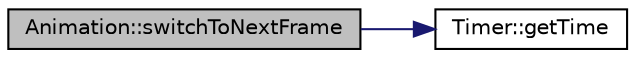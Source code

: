 digraph "Animation::switchToNextFrame"
{
  edge [fontname="Helvetica",fontsize="10",labelfontname="Helvetica",labelfontsize="10"];
  node [fontname="Helvetica",fontsize="10",shape=record];
  rankdir="LR";
  Node1 [label="Animation::switchToNextFrame",height=0.2,width=0.4,color="black", fillcolor="grey75", style="filled", fontcolor="black"];
  Node1 -> Node2 [color="midnightblue",fontsize="10",style="solid",fontname="Helvetica"];
  Node2 [label="Timer::getTime",height=0.2,width=0.4,color="black", fillcolor="white", style="filled",URL="$class_timer.html#aea7fa59f4a21300c13dc3361f23677e7"];
}
